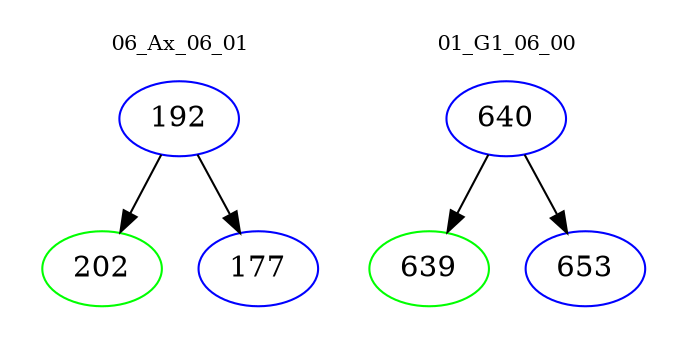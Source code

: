 digraph{
subgraph cluster_0 {
color = white
label = "06_Ax_06_01";
fontsize=10;
T0_192 [label="192", color="blue"]
T0_192 -> T0_202 [color="black"]
T0_202 [label="202", color="green"]
T0_192 -> T0_177 [color="black"]
T0_177 [label="177", color="blue"]
}
subgraph cluster_1 {
color = white
label = "01_G1_06_00";
fontsize=10;
T1_640 [label="640", color="blue"]
T1_640 -> T1_639 [color="black"]
T1_639 [label="639", color="green"]
T1_640 -> T1_653 [color="black"]
T1_653 [label="653", color="blue"]
}
}
